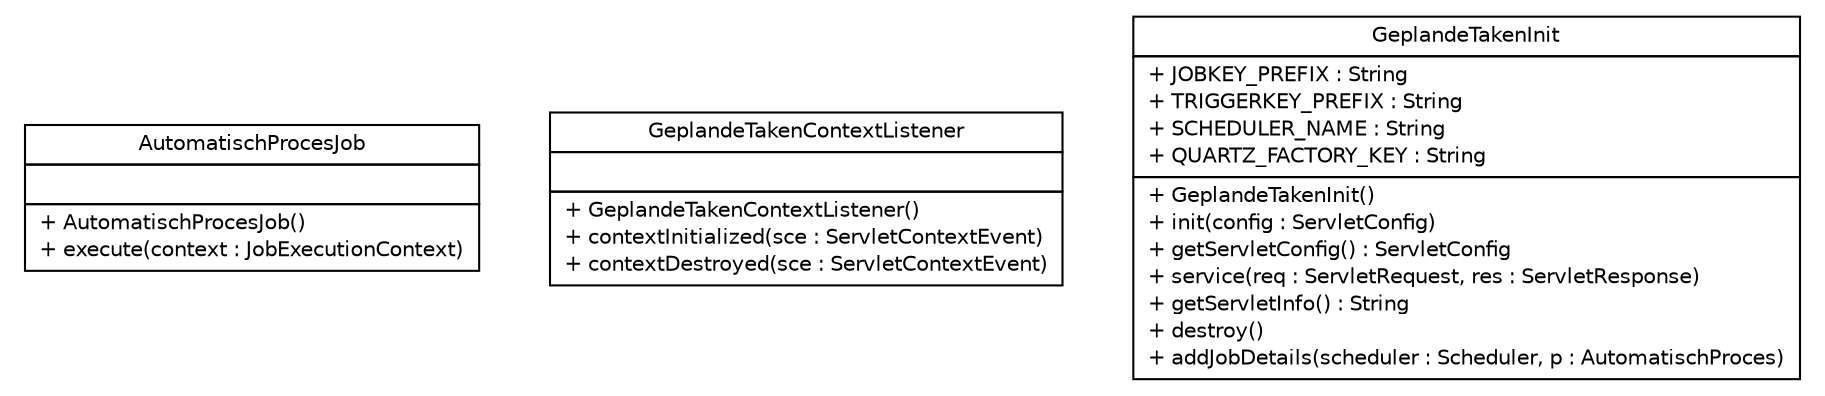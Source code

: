 #!/usr/local/bin/dot
#
# Class diagram 
# Generated by UMLGraph version R5_6-24-gf6e263 (http://www.umlgraph.org/)
#

digraph G {
	edge [fontname="Helvetica",fontsize=10,labelfontname="Helvetica",labelfontsize=10];
	node [fontname="Helvetica",fontsize=10,shape=plaintext];
	nodesep=0.25;
	ranksep=0.5;
	// nl.b3p.brmo.service.jobs.AutomatischProcesJob
	c211 [label=<<table title="nl.b3p.brmo.service.jobs.AutomatischProcesJob" border="0" cellborder="1" cellspacing="0" cellpadding="2" port="p" href="./AutomatischProcesJob.html">
		<tr><td><table border="0" cellspacing="0" cellpadding="1">
<tr><td align="center" balign="center"> AutomatischProcesJob </td></tr>
		</table></td></tr>
		<tr><td><table border="0" cellspacing="0" cellpadding="1">
<tr><td align="left" balign="left">  </td></tr>
		</table></td></tr>
		<tr><td><table border="0" cellspacing="0" cellpadding="1">
<tr><td align="left" balign="left"> + AutomatischProcesJob() </td></tr>
<tr><td align="left" balign="left"> + execute(context : JobExecutionContext) </td></tr>
		</table></td></tr>
		</table>>, URL="./AutomatischProcesJob.html", fontname="Helvetica", fontcolor="black", fontsize=10.0];
	// nl.b3p.brmo.service.jobs.GeplandeTakenContextListener
	c212 [label=<<table title="nl.b3p.brmo.service.jobs.GeplandeTakenContextListener" border="0" cellborder="1" cellspacing="0" cellpadding="2" port="p" href="./GeplandeTakenContextListener.html">
		<tr><td><table border="0" cellspacing="0" cellpadding="1">
<tr><td align="center" balign="center"> GeplandeTakenContextListener </td></tr>
		</table></td></tr>
		<tr><td><table border="0" cellspacing="0" cellpadding="1">
<tr><td align="left" balign="left">  </td></tr>
		</table></td></tr>
		<tr><td><table border="0" cellspacing="0" cellpadding="1">
<tr><td align="left" balign="left"> + GeplandeTakenContextListener() </td></tr>
<tr><td align="left" balign="left"> + contextInitialized(sce : ServletContextEvent) </td></tr>
<tr><td align="left" balign="left"> + contextDestroyed(sce : ServletContextEvent) </td></tr>
		</table></td></tr>
		</table>>, URL="./GeplandeTakenContextListener.html", fontname="Helvetica", fontcolor="black", fontsize=10.0];
	// nl.b3p.brmo.service.jobs.GeplandeTakenInit
	c213 [label=<<table title="nl.b3p.brmo.service.jobs.GeplandeTakenInit" border="0" cellborder="1" cellspacing="0" cellpadding="2" port="p" href="./GeplandeTakenInit.html">
		<tr><td><table border="0" cellspacing="0" cellpadding="1">
<tr><td align="center" balign="center"> GeplandeTakenInit </td></tr>
		</table></td></tr>
		<tr><td><table border="0" cellspacing="0" cellpadding="1">
<tr><td align="left" balign="left"> + JOBKEY_PREFIX : String </td></tr>
<tr><td align="left" balign="left"> + TRIGGERKEY_PREFIX : String </td></tr>
<tr><td align="left" balign="left"> + SCHEDULER_NAME : String </td></tr>
<tr><td align="left" balign="left"> + QUARTZ_FACTORY_KEY : String </td></tr>
		</table></td></tr>
		<tr><td><table border="0" cellspacing="0" cellpadding="1">
<tr><td align="left" balign="left"> + GeplandeTakenInit() </td></tr>
<tr><td align="left" balign="left"> + init(config : ServletConfig) </td></tr>
<tr><td align="left" balign="left"> + getServletConfig() : ServletConfig </td></tr>
<tr><td align="left" balign="left"> + service(req : ServletRequest, res : ServletResponse) </td></tr>
<tr><td align="left" balign="left"> + getServletInfo() : String </td></tr>
<tr><td align="left" balign="left"> + destroy() </td></tr>
<tr><td align="left" balign="left"> + addJobDetails(scheduler : Scheduler, p : AutomatischProces) </td></tr>
		</table></td></tr>
		</table>>, URL="./GeplandeTakenInit.html", fontname="Helvetica", fontcolor="black", fontsize=10.0];
}

